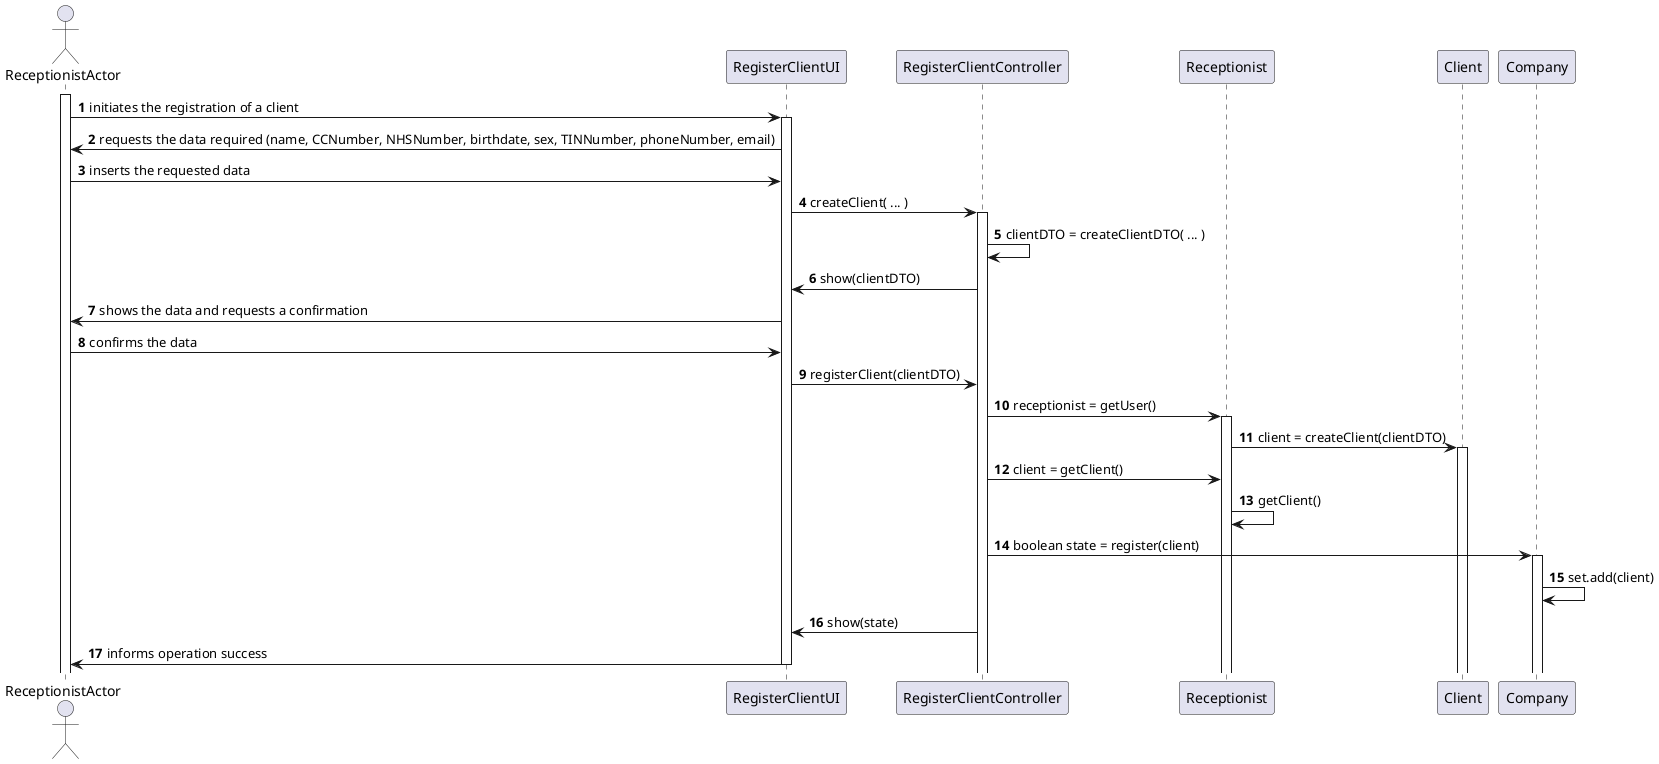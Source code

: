 @startuml
autonumber

actor "ReceptionistActor" as RCP
participant "RegisterClientUI" as ui
participant "RegisterClientController" as controller
participant "Receptionist" as receptionist
participant "Client" as client
activate RCP


RCP -> ui : initiates the registration of a client
activate ui

ui -> RCP : requests the data required (name, CCNumber, NHSNumber, birthdate, sex, TINNumber, phoneNumber, email)

RCP -> ui : inserts the requested data
ui -> controller : createClient( ... )
activate controller
controller -> controller : clientDTO = createClientDTO( ... )

controller -> ui : show(clientDTO)
ui -> RCP : shows the data and requests a confirmation
RCP -> ui : confirms the data
ui -> controller : registerClient(clientDTO)
' class receptionist is the Creator that instanciates the client
controller -> receptionist :receptionist = getUser()
activate receptionist
receptionist -> client : client = createClient(clientDTO)
activate client
controller -> receptionist : client = getClient()
receptionist -> receptionist : getClient()
controller -> Company : boolean state = register(client)
activate Company
Company -> Company : set.add(client)
ui <- controller : show(state)
ui -> RCP : informs operation success

deactivate ui

@enduml
